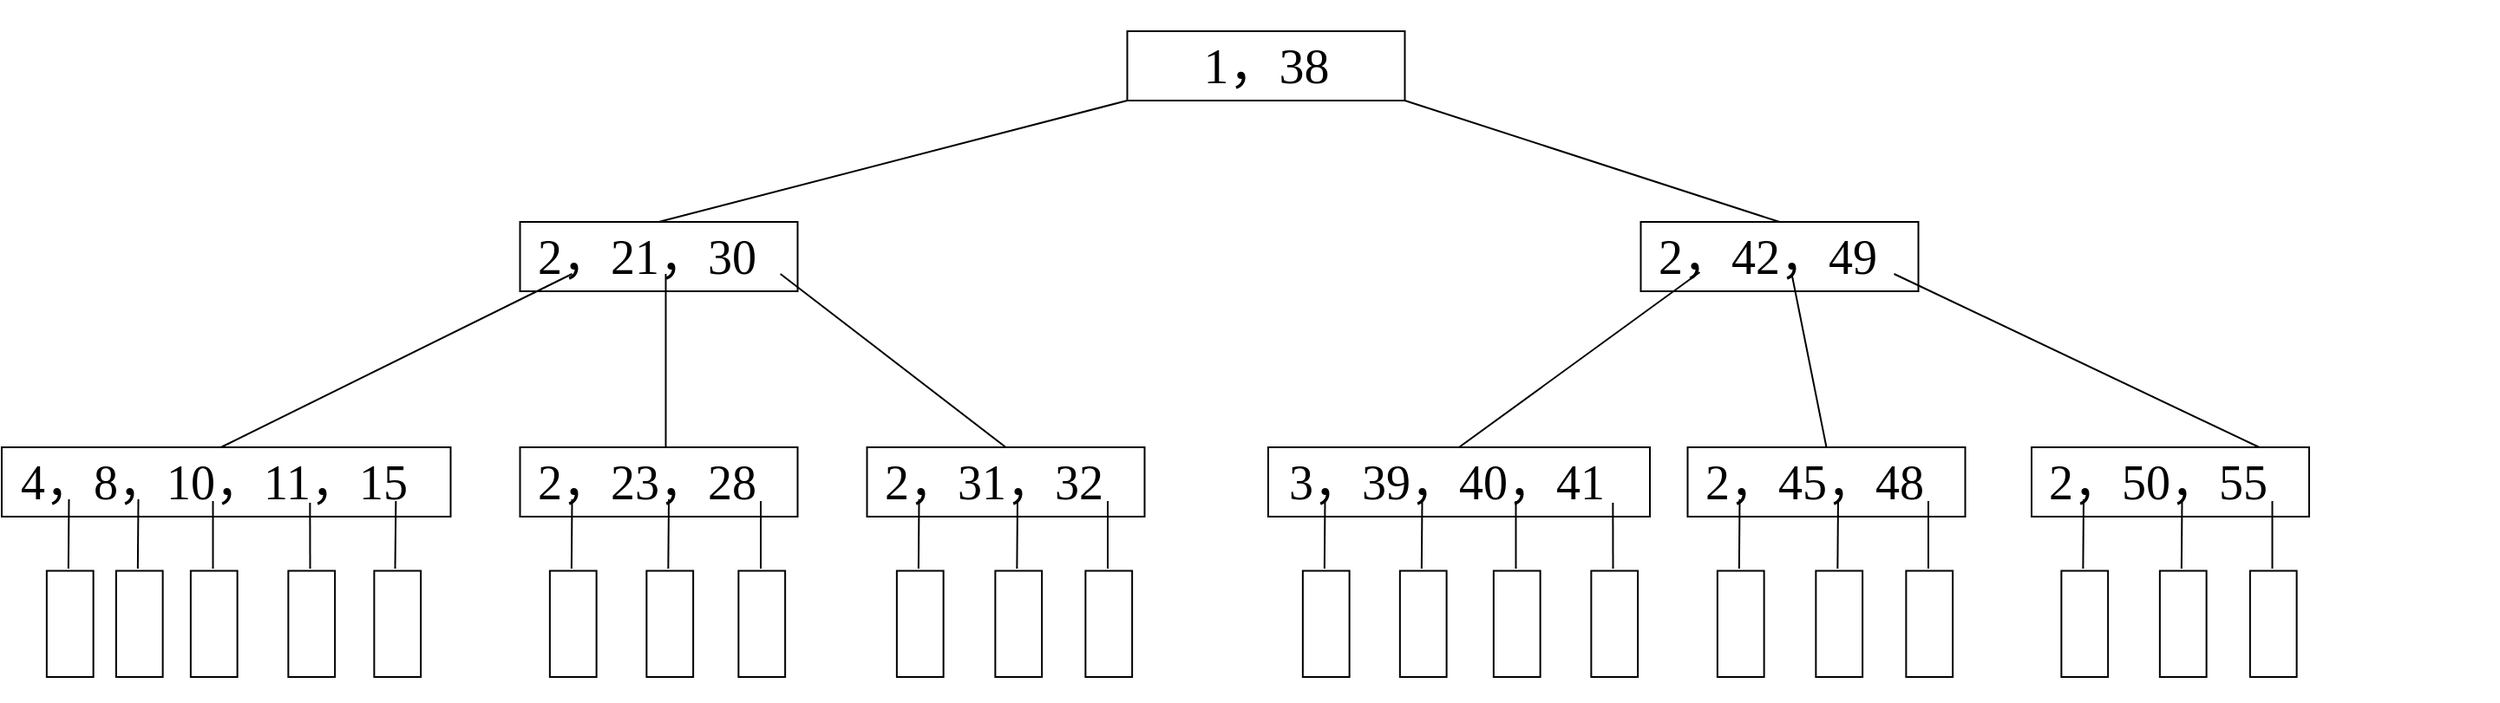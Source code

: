 <?xml version="1.0" encoding="UTF-8"?>
<mxfile version="23.0.2" type="browser">
  <diagram name="第 1 页" id="vUEo2-MpgQnphr21bnQV">
    <mxGraphModel dx="2630" dy="1258" grid="1" gridSize="10" guides="1" tooltips="1" connect="1" arrows="1" fold="1" page="1" pageScale="1" pageWidth="827" pageHeight="1169" math="0" shadow="0">
      <root>
        <mxCell id="0" />
        <mxCell id="1" parent="0" />
        <mxCell id="syjtHdC-8WKVYjB1pEny-132" value="" style="group" vertex="1" connectable="0" parent="1">
          <mxGeometry x="-230" y="250" width="1438.75" height="390.505" as="geometry" />
        </mxCell>
        <mxCell id="syjtHdC-8WKVYjB1pEny-68" value="&lt;font style=&quot;font-size: 28px;&quot; face=&quot;Times New Roman&quot;&gt;4，8，10，11，15&amp;nbsp;&amp;nbsp;&lt;/font&gt;" style="rounded=0;whiteSpace=wrap;html=1;align=center;" vertex="1" parent="syjtHdC-8WKVYjB1pEny-132">
          <mxGeometry y="258" width="258.75" height="40" as="geometry" />
        </mxCell>
        <mxCell id="syjtHdC-8WKVYjB1pEny-69" value="" style="rounded=0;whiteSpace=wrap;html=1;rotation=90;" vertex="1" parent="syjtHdC-8WKVYjB1pEny-132">
          <mxGeometry x="48.75" y="346.44" width="61.25" height="26.88" as="geometry" />
        </mxCell>
        <mxCell id="syjtHdC-8WKVYjB1pEny-70" value="" style="endArrow=none;html=1;rounded=0;" edge="1" parent="syjtHdC-8WKVYjB1pEny-132">
          <mxGeometry width="50" height="50" relative="1" as="geometry">
            <mxPoint x="78.43" y="328" as="sourcePoint" />
            <mxPoint x="78.75" y="288" as="targetPoint" />
          </mxGeometry>
        </mxCell>
        <mxCell id="syjtHdC-8WKVYjB1pEny-71" value="" style="rounded=0;whiteSpace=wrap;html=1;rotation=90;" vertex="1" parent="syjtHdC-8WKVYjB1pEny-132">
          <mxGeometry x="8.75" y="346.44" width="61.25" height="26.88" as="geometry" />
        </mxCell>
        <mxCell id="syjtHdC-8WKVYjB1pEny-72" value="" style="endArrow=none;html=1;rounded=0;" edge="1" parent="syjtHdC-8WKVYjB1pEny-132">
          <mxGeometry width="50" height="50" relative="1" as="geometry">
            <mxPoint x="38.43" y="328" as="sourcePoint" />
            <mxPoint x="38.75" y="288" as="targetPoint" />
          </mxGeometry>
        </mxCell>
        <mxCell id="syjtHdC-8WKVYjB1pEny-73" value="" style="rounded=0;whiteSpace=wrap;html=1;rotation=90;" vertex="1" parent="syjtHdC-8WKVYjB1pEny-132">
          <mxGeometry x="91.75" y="346.44" width="61.25" height="26.88" as="geometry" />
        </mxCell>
        <mxCell id="syjtHdC-8WKVYjB1pEny-74" value="" style="endArrow=none;html=1;rounded=0;" edge="1" parent="syjtHdC-8WKVYjB1pEny-132">
          <mxGeometry width="50" height="50" relative="1" as="geometry">
            <mxPoint x="121.75" y="328" as="sourcePoint" />
            <mxPoint x="121.75" y="289" as="targetPoint" />
          </mxGeometry>
        </mxCell>
        <mxCell id="syjtHdC-8WKVYjB1pEny-75" value="" style="rounded=0;whiteSpace=wrap;html=1;rotation=90;" vertex="1" parent="syjtHdC-8WKVYjB1pEny-132">
          <mxGeometry x="148" y="346.44" width="61.25" height="26.88" as="geometry" />
        </mxCell>
        <mxCell id="syjtHdC-8WKVYjB1pEny-76" value="" style="endArrow=none;html=1;rounded=0;" edge="1" parent="syjtHdC-8WKVYjB1pEny-132">
          <mxGeometry width="50" height="50" relative="1" as="geometry">
            <mxPoint x="177.75" y="328" as="sourcePoint" />
            <mxPoint x="177.68" y="290" as="targetPoint" />
          </mxGeometry>
        </mxCell>
        <mxCell id="syjtHdC-8WKVYjB1pEny-77" value="" style="rounded=0;whiteSpace=wrap;html=1;rotation=90;" vertex="1" parent="syjtHdC-8WKVYjB1pEny-132">
          <mxGeometry x="197.5" y="346.44" width="61.25" height="26.88" as="geometry" />
        </mxCell>
        <mxCell id="syjtHdC-8WKVYjB1pEny-78" value="" style="endArrow=none;html=1;rounded=0;" edge="1" parent="syjtHdC-8WKVYjB1pEny-132">
          <mxGeometry width="50" height="50" relative="1" as="geometry">
            <mxPoint x="226.75" y="328" as="sourcePoint" />
            <mxPoint x="227.18" y="289" as="targetPoint" />
          </mxGeometry>
        </mxCell>
        <mxCell id="syjtHdC-8WKVYjB1pEny-79" value="&lt;font face=&quot;Times New Roman&quot;&gt;&lt;span style=&quot;font-size: 28px;&quot;&gt;2，23，28&amp;nbsp;&amp;nbsp;&lt;/span&gt;&lt;/font&gt;" style="rounded=0;whiteSpace=wrap;html=1;align=center;" vertex="1" parent="syjtHdC-8WKVYjB1pEny-132">
          <mxGeometry x="298.75" y="258" width="160" height="40" as="geometry" />
        </mxCell>
        <mxCell id="syjtHdC-8WKVYjB1pEny-80" value="" style="rounded=0;whiteSpace=wrap;html=1;rotation=90;" vertex="1" parent="syjtHdC-8WKVYjB1pEny-132">
          <mxGeometry x="354.5" y="346.44" width="61.25" height="26.88" as="geometry" />
        </mxCell>
        <mxCell id="syjtHdC-8WKVYjB1pEny-81" value="" style="endArrow=none;html=1;rounded=0;" edge="1" parent="syjtHdC-8WKVYjB1pEny-132">
          <mxGeometry width="50" height="50" relative="1" as="geometry">
            <mxPoint x="384.18" y="328" as="sourcePoint" />
            <mxPoint x="384.5" y="288" as="targetPoint" />
          </mxGeometry>
        </mxCell>
        <mxCell id="syjtHdC-8WKVYjB1pEny-82" value="" style="rounded=0;whiteSpace=wrap;html=1;rotation=90;" vertex="1" parent="syjtHdC-8WKVYjB1pEny-132">
          <mxGeometry x="298.75" y="346.44" width="61.25" height="26.88" as="geometry" />
        </mxCell>
        <mxCell id="syjtHdC-8WKVYjB1pEny-83" value="" style="endArrow=none;html=1;rounded=0;" edge="1" parent="syjtHdC-8WKVYjB1pEny-132">
          <mxGeometry width="50" height="50" relative="1" as="geometry">
            <mxPoint x="328.43" y="328" as="sourcePoint" />
            <mxPoint x="328.75" y="288" as="targetPoint" />
          </mxGeometry>
        </mxCell>
        <mxCell id="syjtHdC-8WKVYjB1pEny-84" value="" style="rounded=0;whiteSpace=wrap;html=1;rotation=90;" vertex="1" parent="syjtHdC-8WKVYjB1pEny-132">
          <mxGeometry x="407.5" y="346.44" width="61.25" height="26.88" as="geometry" />
        </mxCell>
        <mxCell id="syjtHdC-8WKVYjB1pEny-85" value="" style="endArrow=none;html=1;rounded=0;" edge="1" parent="syjtHdC-8WKVYjB1pEny-132">
          <mxGeometry width="50" height="50" relative="1" as="geometry">
            <mxPoint x="437.5" y="328" as="sourcePoint" />
            <mxPoint x="437.5" y="289" as="targetPoint" />
          </mxGeometry>
        </mxCell>
        <mxCell id="syjtHdC-8WKVYjB1pEny-86" value="&lt;font face=&quot;Times New Roman&quot;&gt;&lt;span style=&quot;font-size: 28px;&quot;&gt;2，31，32&amp;nbsp;&amp;nbsp;&lt;/span&gt;&lt;/font&gt;" style="rounded=0;whiteSpace=wrap;html=1;align=center;" vertex="1" parent="syjtHdC-8WKVYjB1pEny-132">
          <mxGeometry x="498.75" y="258" width="160" height="40" as="geometry" />
        </mxCell>
        <mxCell id="syjtHdC-8WKVYjB1pEny-87" value="" style="rounded=0;whiteSpace=wrap;html=1;rotation=90;" vertex="1" parent="syjtHdC-8WKVYjB1pEny-132">
          <mxGeometry x="555.5" y="346.44" width="61.25" height="26.88" as="geometry" />
        </mxCell>
        <mxCell id="syjtHdC-8WKVYjB1pEny-88" value="" style="endArrow=none;html=1;rounded=0;" edge="1" parent="syjtHdC-8WKVYjB1pEny-132">
          <mxGeometry width="50" height="50" relative="1" as="geometry">
            <mxPoint x="585.18" y="328" as="sourcePoint" />
            <mxPoint x="585.5" y="288" as="targetPoint" />
          </mxGeometry>
        </mxCell>
        <mxCell id="syjtHdC-8WKVYjB1pEny-89" value="" style="rounded=0;whiteSpace=wrap;html=1;rotation=90;" vertex="1" parent="syjtHdC-8WKVYjB1pEny-132">
          <mxGeometry x="498.75" y="346.44" width="61.25" height="26.88" as="geometry" />
        </mxCell>
        <mxCell id="syjtHdC-8WKVYjB1pEny-90" value="" style="endArrow=none;html=1;rounded=0;" edge="1" parent="syjtHdC-8WKVYjB1pEny-132">
          <mxGeometry width="50" height="50" relative="1" as="geometry">
            <mxPoint x="528.43" y="328" as="sourcePoint" />
            <mxPoint x="528.75" y="288" as="targetPoint" />
          </mxGeometry>
        </mxCell>
        <mxCell id="syjtHdC-8WKVYjB1pEny-91" value="" style="rounded=0;whiteSpace=wrap;html=1;rotation=90;" vertex="1" parent="syjtHdC-8WKVYjB1pEny-132">
          <mxGeometry x="607.5" y="346.44" width="61.25" height="26.88" as="geometry" />
        </mxCell>
        <mxCell id="syjtHdC-8WKVYjB1pEny-92" value="" style="endArrow=none;html=1;rounded=0;" edge="1" parent="syjtHdC-8WKVYjB1pEny-132">
          <mxGeometry width="50" height="50" relative="1" as="geometry">
            <mxPoint x="637.5" y="328" as="sourcePoint" />
            <mxPoint x="637.5" y="289" as="targetPoint" />
          </mxGeometry>
        </mxCell>
        <mxCell id="syjtHdC-8WKVYjB1pEny-100" value="&lt;font face=&quot;Times New Roman&quot;&gt;&lt;span style=&quot;font-size: 28px;&quot;&gt;3，39，40，41&amp;nbsp;&amp;nbsp;&lt;/span&gt;&lt;/font&gt;" style="rounded=0;whiteSpace=wrap;html=1;align=center;" vertex="1" parent="syjtHdC-8WKVYjB1pEny-132">
          <mxGeometry x="730" y="258" width="220" height="40" as="geometry" />
        </mxCell>
        <mxCell id="syjtHdC-8WKVYjB1pEny-101" value="" style="rounded=0;whiteSpace=wrap;html=1;rotation=90;" vertex="1" parent="syjtHdC-8WKVYjB1pEny-132">
          <mxGeometry x="788.75" y="346.44" width="61.25" height="26.88" as="geometry" />
        </mxCell>
        <mxCell id="syjtHdC-8WKVYjB1pEny-102" value="" style="endArrow=none;html=1;rounded=0;" edge="1" parent="syjtHdC-8WKVYjB1pEny-132">
          <mxGeometry width="50" height="50" relative="1" as="geometry">
            <mxPoint x="818.43" y="328" as="sourcePoint" />
            <mxPoint x="818.75" y="288" as="targetPoint" />
          </mxGeometry>
        </mxCell>
        <mxCell id="syjtHdC-8WKVYjB1pEny-103" value="" style="rounded=0;whiteSpace=wrap;html=1;rotation=90;" vertex="1" parent="syjtHdC-8WKVYjB1pEny-132">
          <mxGeometry x="732.75" y="346.44" width="61.25" height="26.88" as="geometry" />
        </mxCell>
        <mxCell id="syjtHdC-8WKVYjB1pEny-104" value="" style="endArrow=none;html=1;rounded=0;" edge="1" parent="syjtHdC-8WKVYjB1pEny-132">
          <mxGeometry width="50" height="50" relative="1" as="geometry">
            <mxPoint x="762.43" y="328" as="sourcePoint" />
            <mxPoint x="762.75" y="288" as="targetPoint" />
          </mxGeometry>
        </mxCell>
        <mxCell id="syjtHdC-8WKVYjB1pEny-105" value="" style="rounded=0;whiteSpace=wrap;html=1;rotation=90;" vertex="1" parent="syjtHdC-8WKVYjB1pEny-132">
          <mxGeometry x="842.75" y="346.44" width="61.25" height="26.88" as="geometry" />
        </mxCell>
        <mxCell id="syjtHdC-8WKVYjB1pEny-106" value="" style="endArrow=none;html=1;rounded=0;" edge="1" parent="syjtHdC-8WKVYjB1pEny-132">
          <mxGeometry width="50" height="50" relative="1" as="geometry">
            <mxPoint x="872.75" y="328" as="sourcePoint" />
            <mxPoint x="872.75" y="289" as="targetPoint" />
          </mxGeometry>
        </mxCell>
        <mxCell id="syjtHdC-8WKVYjB1pEny-107" value="" style="rounded=0;whiteSpace=wrap;html=1;rotation=90;" vertex="1" parent="syjtHdC-8WKVYjB1pEny-132">
          <mxGeometry x="899" y="346.44" width="61.25" height="26.88" as="geometry" />
        </mxCell>
        <mxCell id="syjtHdC-8WKVYjB1pEny-108" value="" style="endArrow=none;html=1;rounded=0;" edge="1" parent="syjtHdC-8WKVYjB1pEny-132">
          <mxGeometry width="50" height="50" relative="1" as="geometry">
            <mxPoint x="928.75" y="328" as="sourcePoint" />
            <mxPoint x="928.68" y="290" as="targetPoint" />
          </mxGeometry>
        </mxCell>
        <mxCell id="syjtHdC-8WKVYjB1pEny-120" value="&lt;font face=&quot;Times New Roman&quot;&gt;&lt;span style=&quot;font-size: 28px;&quot;&gt;2，21，30&amp;nbsp;&amp;nbsp;&lt;/span&gt;&lt;/font&gt;" style="rounded=0;whiteSpace=wrap;html=1;align=center;" vertex="1" parent="syjtHdC-8WKVYjB1pEny-132">
          <mxGeometry x="298.75" y="128" width="160" height="40" as="geometry" />
        </mxCell>
        <mxCell id="syjtHdC-8WKVYjB1pEny-121" value="&lt;font face=&quot;Times New Roman&quot;&gt;&lt;span style=&quot;font-size: 28px;&quot;&gt;2，42，49&amp;nbsp;&amp;nbsp;&lt;/span&gt;&lt;/font&gt;" style="rounded=0;whiteSpace=wrap;html=1;align=center;" vertex="1" parent="syjtHdC-8WKVYjB1pEny-132">
          <mxGeometry x="944.75" y="128" width="160" height="40" as="geometry" />
        </mxCell>
        <mxCell id="syjtHdC-8WKVYjB1pEny-122" value="" style="endArrow=none;html=1;rounded=0;exitX=0.5;exitY=0;exitDx=0;exitDy=0;" edge="1" parent="syjtHdC-8WKVYjB1pEny-132">
          <mxGeometry width="50" height="50" relative="1" as="geometry">
            <mxPoint x="126.375" y="258" as="sourcePoint" />
            <mxPoint x="328.75" y="158" as="targetPoint" />
          </mxGeometry>
        </mxCell>
        <mxCell id="syjtHdC-8WKVYjB1pEny-123" value="" style="endArrow=none;html=1;rounded=0;exitX=0.5;exitY=0;exitDx=0;exitDy=0;" edge="1" parent="syjtHdC-8WKVYjB1pEny-132">
          <mxGeometry width="50" height="50" relative="1" as="geometry">
            <mxPoint x="382.75" y="258" as="sourcePoint" />
            <mxPoint x="382.75" y="158" as="targetPoint" />
          </mxGeometry>
        </mxCell>
        <mxCell id="syjtHdC-8WKVYjB1pEny-124" value="" style="endArrow=none;html=1;rounded=0;entryX=0.938;entryY=0.75;entryDx=0;entryDy=0;entryPerimeter=0;exitX=0.5;exitY=0;exitDx=0;exitDy=0;" edge="1" source="syjtHdC-8WKVYjB1pEny-86" target="syjtHdC-8WKVYjB1pEny-120" parent="syjtHdC-8WKVYjB1pEny-132">
          <mxGeometry width="50" height="50" relative="1" as="geometry">
            <mxPoint x="428.75" y="288" as="sourcePoint" />
            <mxPoint x="478.75" y="238" as="targetPoint" />
          </mxGeometry>
        </mxCell>
        <mxCell id="syjtHdC-8WKVYjB1pEny-125" value="" style="endArrow=none;html=1;rounded=0;exitX=0.5;exitY=0;exitDx=0;exitDy=0;" edge="1" source="syjtHdC-8WKVYjB1pEny-93" parent="syjtHdC-8WKVYjB1pEny-132">
          <mxGeometry width="50" height="50" relative="1" as="geometry">
            <mxPoint x="1103.75" y="258.0" as="sourcePoint" />
            <mxPoint x="1031.75" y="158" as="targetPoint" />
          </mxGeometry>
        </mxCell>
        <mxCell id="syjtHdC-8WKVYjB1pEny-126" value="" style="endArrow=none;html=1;rounded=0;exitX=0.5;exitY=0;exitDx=0;exitDy=0;" edge="1" source="syjtHdC-8WKVYjB1pEny-100" parent="syjtHdC-8WKVYjB1pEny-132">
          <mxGeometry width="50" height="50" relative="1" as="geometry">
            <mxPoint x="804.6" y="256.72" as="sourcePoint" />
            <mxPoint x="978.75" y="157" as="targetPoint" />
          </mxGeometry>
        </mxCell>
        <mxCell id="syjtHdC-8WKVYjB1pEny-127" value="" style="endArrow=none;html=1;rounded=0;exitX=0.5;exitY=0;exitDx=0;exitDy=0;" edge="1" parent="syjtHdC-8WKVYjB1pEny-132">
          <mxGeometry width="50" height="50" relative="1" as="geometry">
            <mxPoint x="1301.25" y="258.0" as="sourcePoint" />
            <mxPoint x="1090.75" y="158" as="targetPoint" />
          </mxGeometry>
        </mxCell>
        <mxCell id="syjtHdC-8WKVYjB1pEny-128" value="&lt;font face=&quot;Times New Roman&quot;&gt;&lt;span style=&quot;font-size: 29px;&quot;&gt;1，38&lt;/span&gt;&lt;/font&gt;" style="rounded=0;whiteSpace=wrap;html=1;align=center;" vertex="1" parent="syjtHdC-8WKVYjB1pEny-132">
          <mxGeometry x="648.75" y="18" width="160" height="40" as="geometry" />
        </mxCell>
        <mxCell id="syjtHdC-8WKVYjB1pEny-129" value="" style="endArrow=none;html=1;rounded=0;exitX=0.5;exitY=0;exitDx=0;exitDy=0;" edge="1" source="syjtHdC-8WKVYjB1pEny-120" parent="syjtHdC-8WKVYjB1pEny-132">
          <mxGeometry width="50" height="50" relative="1" as="geometry">
            <mxPoint x="871.75" y="268" as="sourcePoint" />
            <mxPoint x="648.75" y="58" as="targetPoint" />
          </mxGeometry>
        </mxCell>
        <mxCell id="syjtHdC-8WKVYjB1pEny-130" value="" style="endArrow=none;html=1;rounded=0;entryX=1;entryY=1;entryDx=0;entryDy=0;exitX=0.5;exitY=0;exitDx=0;exitDy=0;" edge="1" source="syjtHdC-8WKVYjB1pEny-121" target="syjtHdC-8WKVYjB1pEny-128" parent="syjtHdC-8WKVYjB1pEny-132">
          <mxGeometry width="50" height="50" relative="1" as="geometry">
            <mxPoint x="958.75" y="268" as="sourcePoint" />
            <mxPoint x="1008.75" y="218" as="targetPoint" />
          </mxGeometry>
        </mxCell>
        <mxCell id="syjtHdC-8WKVYjB1pEny-133" value="" style="group;rotation=90;" vertex="1" connectable="0" parent="syjtHdC-8WKVYjB1pEny-132">
          <mxGeometry x="971.75" y="258" width="160" height="132.505" as="geometry" />
        </mxCell>
        <mxCell id="syjtHdC-8WKVYjB1pEny-93" value="&lt;font face=&quot;Times New Roman&quot;&gt;&lt;span style=&quot;font-size: 28px;&quot;&gt;2，45，48&amp;nbsp;&amp;nbsp;&lt;/span&gt;&lt;/font&gt;" style="rounded=0;whiteSpace=wrap;html=1;align=center;" vertex="1" parent="syjtHdC-8WKVYjB1pEny-133">
          <mxGeometry width="160" height="40" as="geometry" />
        </mxCell>
        <mxCell id="syjtHdC-8WKVYjB1pEny-94" value="" style="rounded=0;whiteSpace=wrap;html=1;rotation=90;" vertex="1" parent="syjtHdC-8WKVYjB1pEny-133">
          <mxGeometry x="56.75" y="88.44" width="61.25" height="26.88" as="geometry" />
        </mxCell>
        <mxCell id="syjtHdC-8WKVYjB1pEny-95" value="" style="endArrow=none;html=1;rounded=0;" edge="1" parent="syjtHdC-8WKVYjB1pEny-133">
          <mxGeometry width="50" height="50" relative="1" as="geometry">
            <mxPoint x="86.43" y="70" as="sourcePoint" />
            <mxPoint x="86.75" y="30" as="targetPoint" />
          </mxGeometry>
        </mxCell>
        <mxCell id="syjtHdC-8WKVYjB1pEny-96" value="" style="rounded=0;whiteSpace=wrap;html=1;rotation=90;" vertex="1" parent="syjtHdC-8WKVYjB1pEny-133">
          <mxGeometry y="88.44" width="61.25" height="26.88" as="geometry" />
        </mxCell>
        <mxCell id="syjtHdC-8WKVYjB1pEny-97" value="" style="endArrow=none;html=1;rounded=0;" edge="1" parent="syjtHdC-8WKVYjB1pEny-133">
          <mxGeometry width="50" height="50" relative="1" as="geometry">
            <mxPoint x="29.68" y="70" as="sourcePoint" />
            <mxPoint x="30" y="30" as="targetPoint" />
          </mxGeometry>
        </mxCell>
        <mxCell id="syjtHdC-8WKVYjB1pEny-98" value="" style="rounded=0;whiteSpace=wrap;html=1;rotation=90;" vertex="1" parent="syjtHdC-8WKVYjB1pEny-133">
          <mxGeometry x="108.75" y="88.44" width="61.25" height="26.88" as="geometry" />
        </mxCell>
        <mxCell id="syjtHdC-8WKVYjB1pEny-99" value="" style="endArrow=none;html=1;rounded=0;" edge="1" parent="syjtHdC-8WKVYjB1pEny-133">
          <mxGeometry width="50" height="50" relative="1" as="geometry">
            <mxPoint x="138.75" y="70" as="sourcePoint" />
            <mxPoint x="138.75" y="31" as="targetPoint" />
          </mxGeometry>
        </mxCell>
        <mxCell id="syjtHdC-8WKVYjB1pEny-135" value="" style="group;rotation=90;" vertex="1" connectable="0" parent="syjtHdC-8WKVYjB1pEny-132">
          <mxGeometry x="1170" y="258" width="160" height="132.505" as="geometry" />
        </mxCell>
        <mxCell id="syjtHdC-8WKVYjB1pEny-136" value="&lt;font face=&quot;Times New Roman&quot;&gt;&lt;span style=&quot;font-size: 28px;&quot;&gt;2，50，55&amp;nbsp;&amp;nbsp;&lt;/span&gt;&lt;/font&gt;" style="rounded=0;whiteSpace=wrap;html=1;align=center;" vertex="1" parent="syjtHdC-8WKVYjB1pEny-135">
          <mxGeometry width="160" height="40" as="geometry" />
        </mxCell>
        <mxCell id="syjtHdC-8WKVYjB1pEny-137" value="" style="rounded=0;whiteSpace=wrap;html=1;rotation=90;" vertex="1" parent="syjtHdC-8WKVYjB1pEny-135">
          <mxGeometry x="56.75" y="88.44" width="61.25" height="26.88" as="geometry" />
        </mxCell>
        <mxCell id="syjtHdC-8WKVYjB1pEny-138" value="" style="endArrow=none;html=1;rounded=0;" edge="1" parent="syjtHdC-8WKVYjB1pEny-135">
          <mxGeometry width="50" height="50" relative="1" as="geometry">
            <mxPoint x="86.43" y="70" as="sourcePoint" />
            <mxPoint x="86.75" y="30" as="targetPoint" />
          </mxGeometry>
        </mxCell>
        <mxCell id="syjtHdC-8WKVYjB1pEny-139" value="" style="rounded=0;whiteSpace=wrap;html=1;rotation=90;" vertex="1" parent="syjtHdC-8WKVYjB1pEny-135">
          <mxGeometry y="88.44" width="61.25" height="26.88" as="geometry" />
        </mxCell>
        <mxCell id="syjtHdC-8WKVYjB1pEny-140" value="" style="endArrow=none;html=1;rounded=0;" edge="1" parent="syjtHdC-8WKVYjB1pEny-135">
          <mxGeometry width="50" height="50" relative="1" as="geometry">
            <mxPoint x="29.68" y="70" as="sourcePoint" />
            <mxPoint x="30" y="30" as="targetPoint" />
          </mxGeometry>
        </mxCell>
        <mxCell id="syjtHdC-8WKVYjB1pEny-141" value="" style="rounded=0;whiteSpace=wrap;html=1;rotation=90;" vertex="1" parent="syjtHdC-8WKVYjB1pEny-135">
          <mxGeometry x="108.75" y="88.44" width="61.25" height="26.88" as="geometry" />
        </mxCell>
        <mxCell id="syjtHdC-8WKVYjB1pEny-142" value="" style="endArrow=none;html=1;rounded=0;" edge="1" parent="syjtHdC-8WKVYjB1pEny-135">
          <mxGeometry width="50" height="50" relative="1" as="geometry">
            <mxPoint x="138.75" y="70" as="sourcePoint" />
            <mxPoint x="138.75" y="31" as="targetPoint" />
          </mxGeometry>
        </mxCell>
      </root>
    </mxGraphModel>
  </diagram>
</mxfile>
